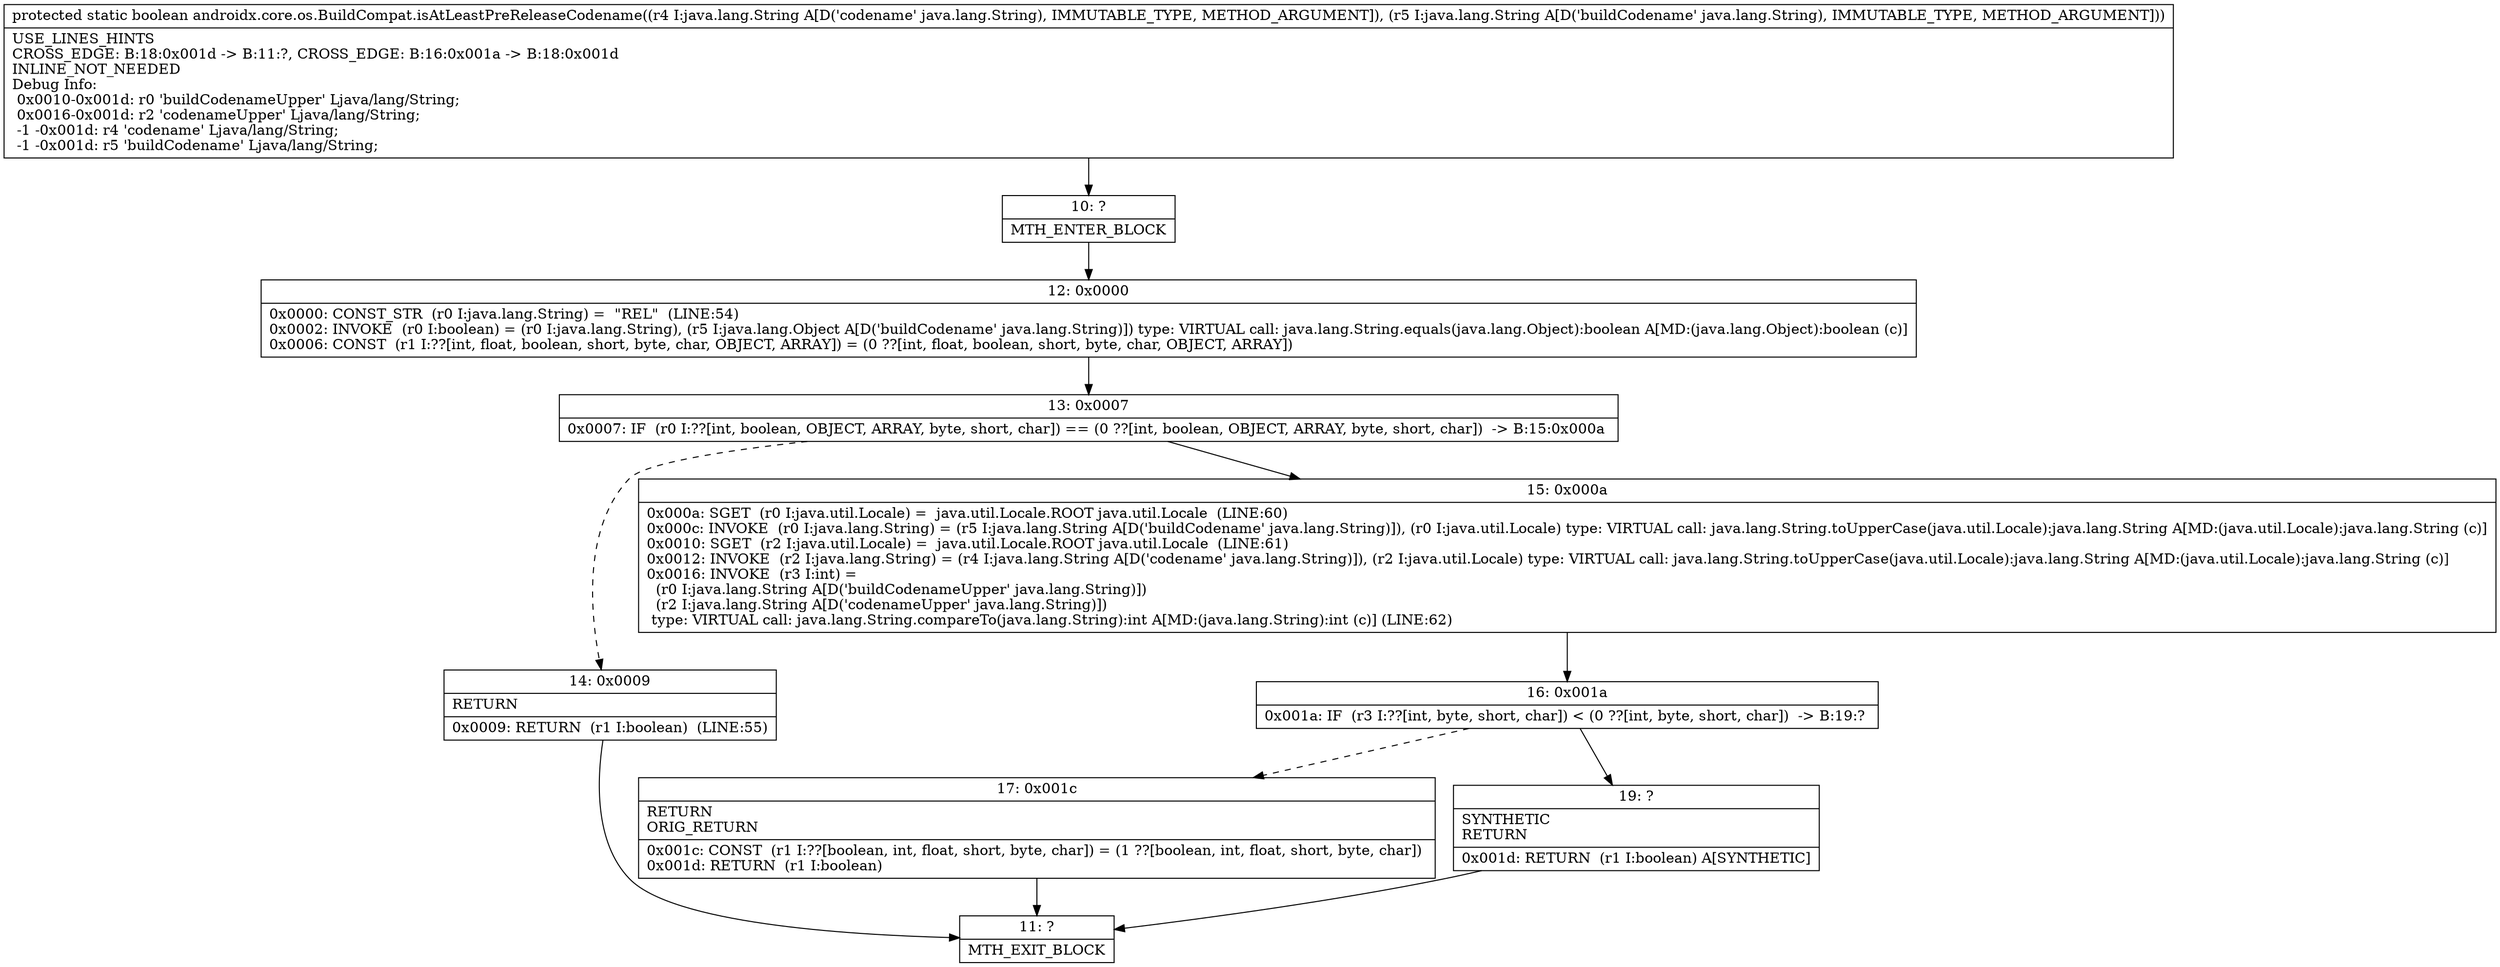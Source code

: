 digraph "CFG forandroidx.core.os.BuildCompat.isAtLeastPreReleaseCodename(Ljava\/lang\/String;Ljava\/lang\/String;)Z" {
Node_10 [shape=record,label="{10\:\ ?|MTH_ENTER_BLOCK\l}"];
Node_12 [shape=record,label="{12\:\ 0x0000|0x0000: CONST_STR  (r0 I:java.lang.String) =  \"REL\"  (LINE:54)\l0x0002: INVOKE  (r0 I:boolean) = (r0 I:java.lang.String), (r5 I:java.lang.Object A[D('buildCodename' java.lang.String)]) type: VIRTUAL call: java.lang.String.equals(java.lang.Object):boolean A[MD:(java.lang.Object):boolean (c)]\l0x0006: CONST  (r1 I:??[int, float, boolean, short, byte, char, OBJECT, ARRAY]) = (0 ??[int, float, boolean, short, byte, char, OBJECT, ARRAY]) \l}"];
Node_13 [shape=record,label="{13\:\ 0x0007|0x0007: IF  (r0 I:??[int, boolean, OBJECT, ARRAY, byte, short, char]) == (0 ??[int, boolean, OBJECT, ARRAY, byte, short, char])  \-\> B:15:0x000a \l}"];
Node_14 [shape=record,label="{14\:\ 0x0009|RETURN\l|0x0009: RETURN  (r1 I:boolean)  (LINE:55)\l}"];
Node_11 [shape=record,label="{11\:\ ?|MTH_EXIT_BLOCK\l}"];
Node_15 [shape=record,label="{15\:\ 0x000a|0x000a: SGET  (r0 I:java.util.Locale) =  java.util.Locale.ROOT java.util.Locale  (LINE:60)\l0x000c: INVOKE  (r0 I:java.lang.String) = (r5 I:java.lang.String A[D('buildCodename' java.lang.String)]), (r0 I:java.util.Locale) type: VIRTUAL call: java.lang.String.toUpperCase(java.util.Locale):java.lang.String A[MD:(java.util.Locale):java.lang.String (c)]\l0x0010: SGET  (r2 I:java.util.Locale) =  java.util.Locale.ROOT java.util.Locale  (LINE:61)\l0x0012: INVOKE  (r2 I:java.lang.String) = (r4 I:java.lang.String A[D('codename' java.lang.String)]), (r2 I:java.util.Locale) type: VIRTUAL call: java.lang.String.toUpperCase(java.util.Locale):java.lang.String A[MD:(java.util.Locale):java.lang.String (c)]\l0x0016: INVOKE  (r3 I:int) = \l  (r0 I:java.lang.String A[D('buildCodenameUpper' java.lang.String)])\l  (r2 I:java.lang.String A[D('codenameUpper' java.lang.String)])\l type: VIRTUAL call: java.lang.String.compareTo(java.lang.String):int A[MD:(java.lang.String):int (c)] (LINE:62)\l}"];
Node_16 [shape=record,label="{16\:\ 0x001a|0x001a: IF  (r3 I:??[int, byte, short, char]) \< (0 ??[int, byte, short, char])  \-\> B:19:? \l}"];
Node_17 [shape=record,label="{17\:\ 0x001c|RETURN\lORIG_RETURN\l|0x001c: CONST  (r1 I:??[boolean, int, float, short, byte, char]) = (1 ??[boolean, int, float, short, byte, char]) \l0x001d: RETURN  (r1 I:boolean) \l}"];
Node_19 [shape=record,label="{19\:\ ?|SYNTHETIC\lRETURN\l|0x001d: RETURN  (r1 I:boolean) A[SYNTHETIC]\l}"];
MethodNode[shape=record,label="{protected static boolean androidx.core.os.BuildCompat.isAtLeastPreReleaseCodename((r4 I:java.lang.String A[D('codename' java.lang.String), IMMUTABLE_TYPE, METHOD_ARGUMENT]), (r5 I:java.lang.String A[D('buildCodename' java.lang.String), IMMUTABLE_TYPE, METHOD_ARGUMENT]))  | USE_LINES_HINTS\lCROSS_EDGE: B:18:0x001d \-\> B:11:?, CROSS_EDGE: B:16:0x001a \-\> B:18:0x001d\lINLINE_NOT_NEEDED\lDebug Info:\l  0x0010\-0x001d: r0 'buildCodenameUpper' Ljava\/lang\/String;\l  0x0016\-0x001d: r2 'codenameUpper' Ljava\/lang\/String;\l  \-1 \-0x001d: r4 'codename' Ljava\/lang\/String;\l  \-1 \-0x001d: r5 'buildCodename' Ljava\/lang\/String;\l}"];
MethodNode -> Node_10;Node_10 -> Node_12;
Node_12 -> Node_13;
Node_13 -> Node_14[style=dashed];
Node_13 -> Node_15;
Node_14 -> Node_11;
Node_15 -> Node_16;
Node_16 -> Node_17[style=dashed];
Node_16 -> Node_19;
Node_17 -> Node_11;
Node_19 -> Node_11;
}

